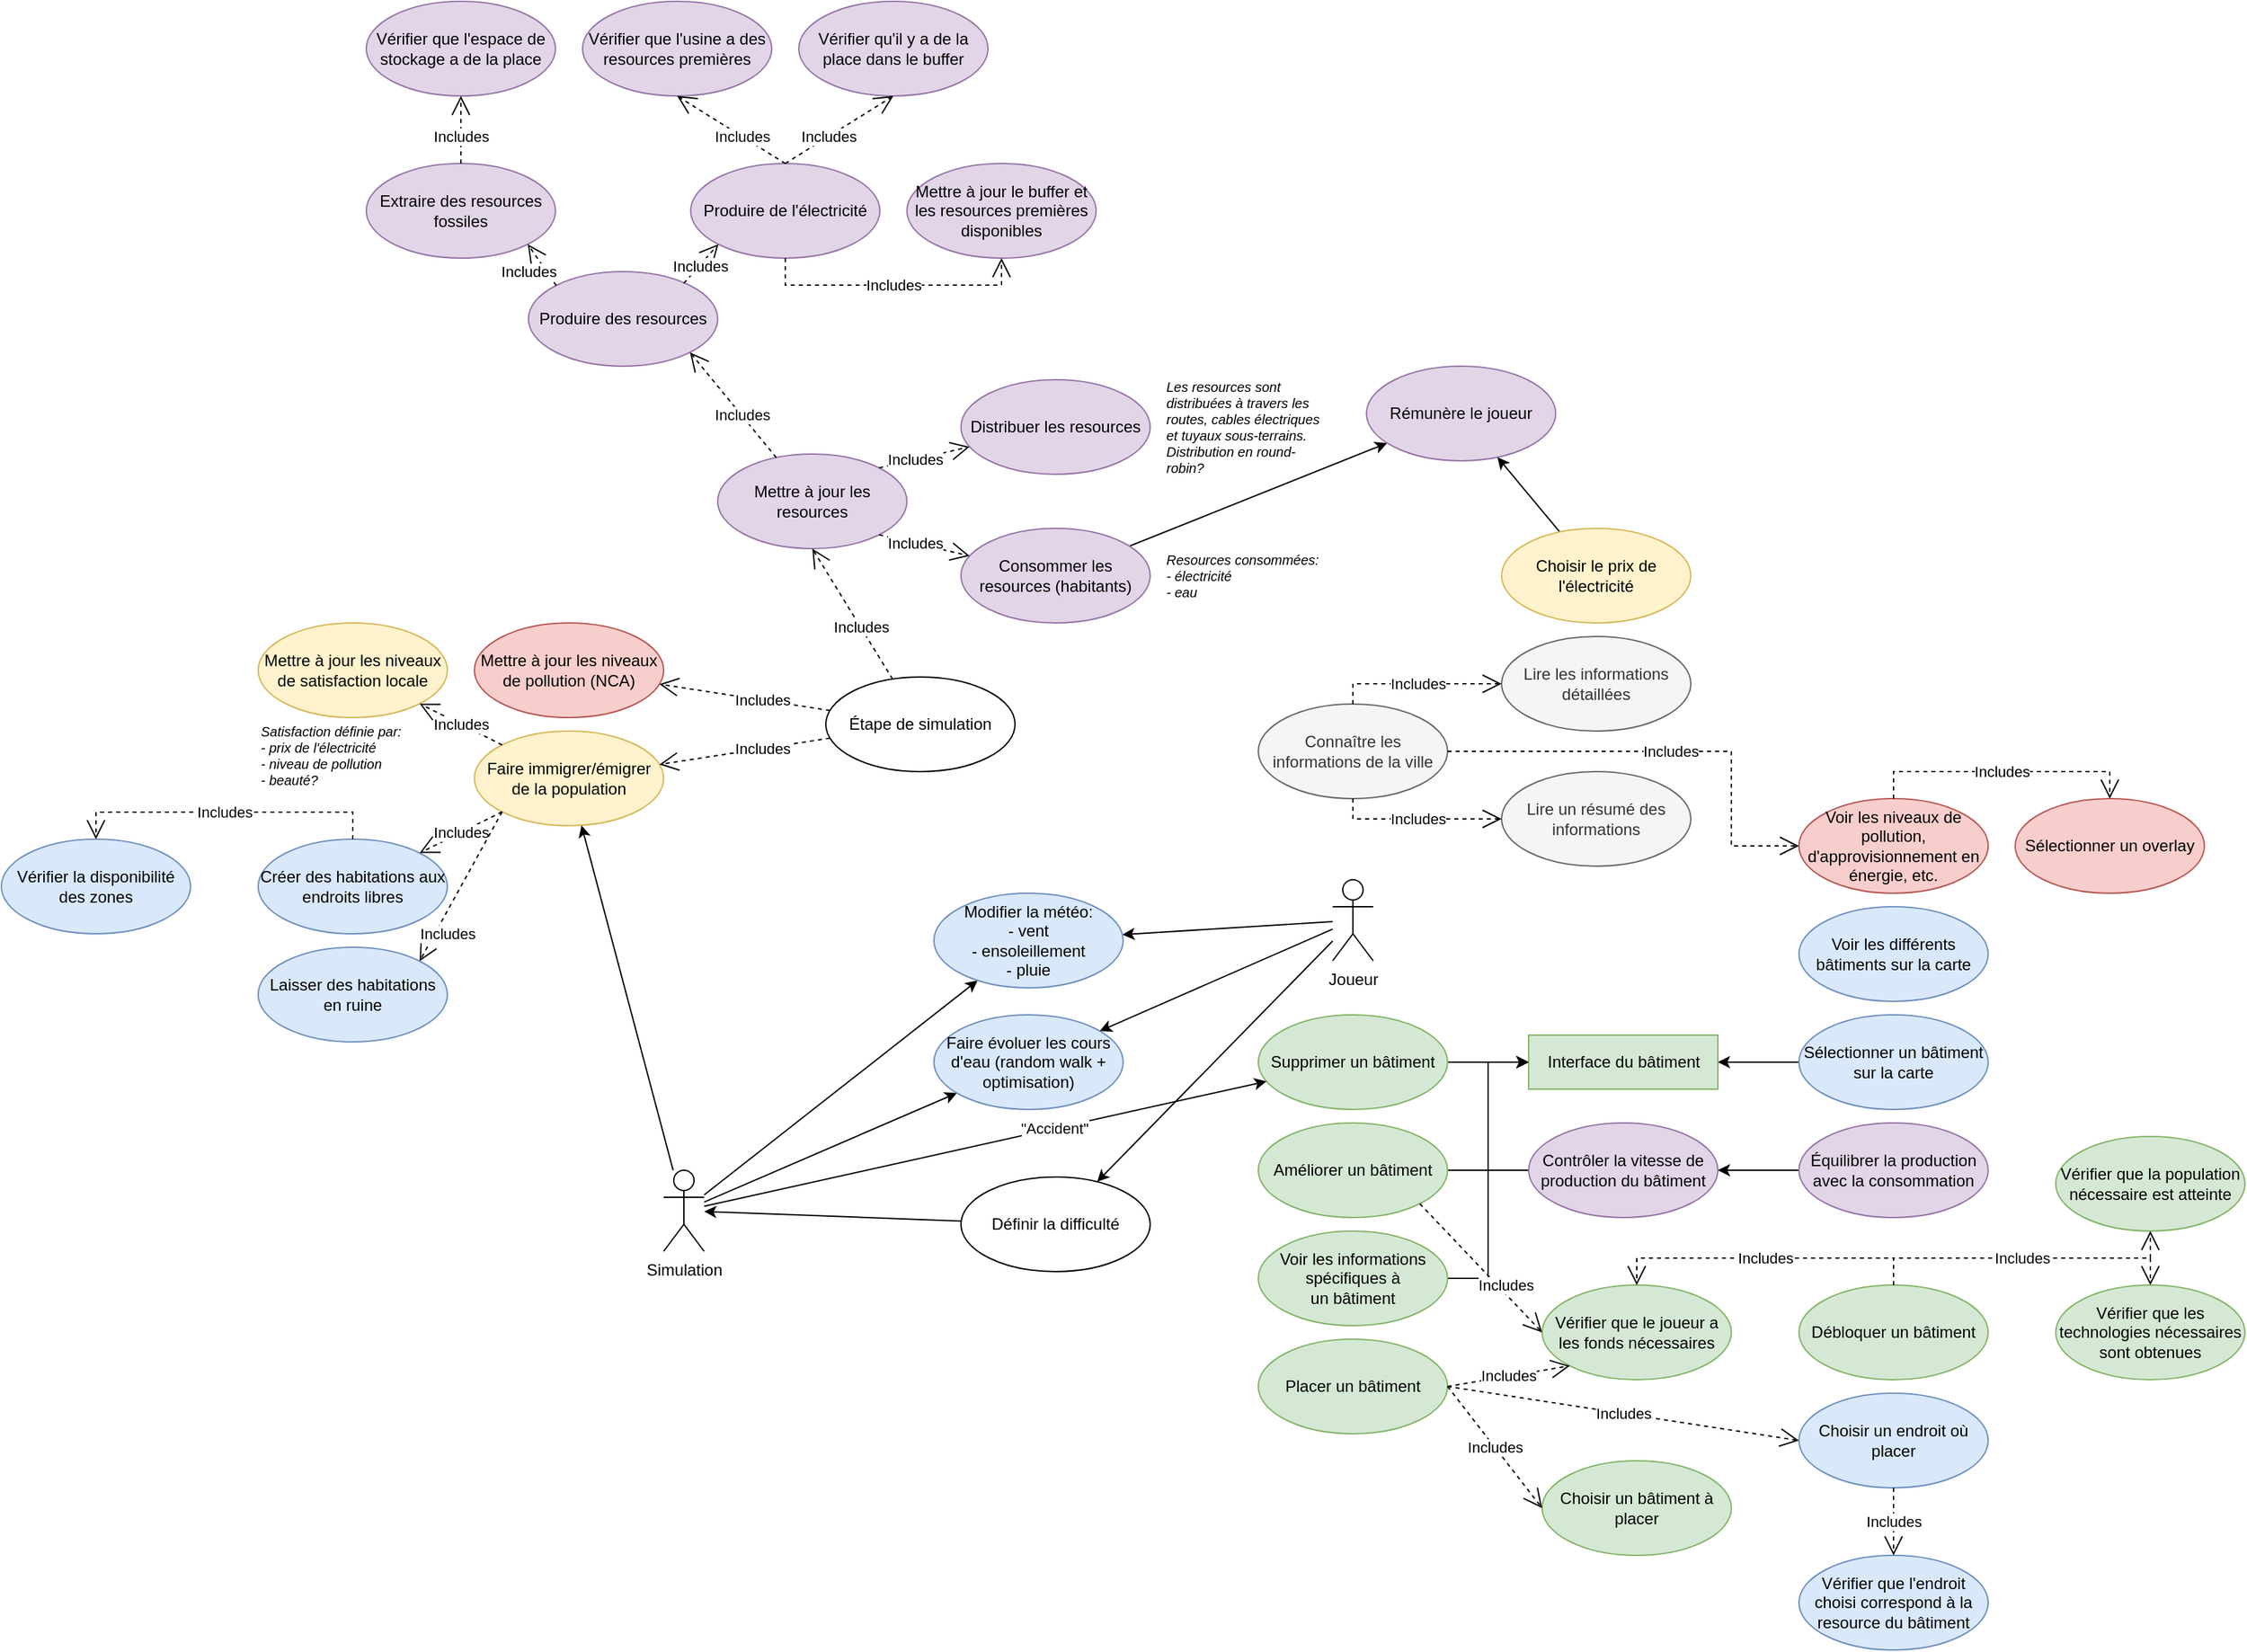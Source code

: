 <mxfile version="15.4.0" type="device"><diagram id="BKpxObA5WlxApy4LPUcu" name="Page-1"><mxGraphModel dx="2861" dy="2509" grid="1" gridSize="10" guides="1" tooltips="1" connect="1" arrows="1" fold="1" page="1" pageScale="1" pageWidth="850" pageHeight="1100" math="0" shadow="0"><root><mxCell id="0"/><mxCell id="1" parent="0"/><mxCell id="05nmFog3QC1vqwLNGTM6-89" style="edgeStyle=none;rounded=0;orthogonalLoop=1;jettySize=auto;html=1;" edge="1" parent="1" source="05nmFog3QC1vqwLNGTM6-1" target="05nmFog3QC1vqwLNGTM6-87"><mxGeometry relative="1" as="geometry"/></mxCell><mxCell id="05nmFog3QC1vqwLNGTM6-90" style="edgeStyle=none;rounded=0;orthogonalLoop=1;jettySize=auto;html=1;" edge="1" parent="1" source="05nmFog3QC1vqwLNGTM6-1" target="05nmFog3QC1vqwLNGTM6-86"><mxGeometry relative="1" as="geometry"/></mxCell><mxCell id="05nmFog3QC1vqwLNGTM6-1" value="Joueur" style="shape=umlActor;verticalLabelPosition=bottom;verticalAlign=top;html=1;" vertex="1" parent="1"><mxGeometry x="135" y="190" width="30" height="60" as="geometry"/></mxCell><mxCell id="05nmFog3QC1vqwLNGTM6-4" value="Connaître les informations de la ville" style="ellipse;whiteSpace=wrap;html=1;fillColor=#f5f5f5;strokeColor=#666666;fontColor=#333333;" vertex="1" parent="1"><mxGeometry x="80" y="60" width="140" height="70" as="geometry"/></mxCell><mxCell id="05nmFog3QC1vqwLNGTM6-5" value="Lire les informations détaillées" style="ellipse;whiteSpace=wrap;html=1;fillColor=#f5f5f5;strokeColor=#666666;fontColor=#333333;" vertex="1" parent="1"><mxGeometry x="260" y="10" width="140" height="70" as="geometry"/></mxCell><mxCell id="05nmFog3QC1vqwLNGTM6-6" value="Lire un résumé des informations" style="ellipse;whiteSpace=wrap;html=1;fillColor=#f5f5f5;strokeColor=#666666;fontColor=#333333;" vertex="1" parent="1"><mxGeometry x="260" y="110" width="140" height="70" as="geometry"/></mxCell><mxCell id="05nmFog3QC1vqwLNGTM6-7" value="Includes" style="endArrow=open;endSize=12;dashed=1;html=1;rounded=0;edgeStyle=orthogonalEdgeStyle;exitX=0.5;exitY=1;exitDx=0;exitDy=0;entryX=0;entryY=0.5;entryDx=0;entryDy=0;" edge="1" parent="1" source="05nmFog3QC1vqwLNGTM6-4" target="05nmFog3QC1vqwLNGTM6-6"><mxGeometry width="160" relative="1" as="geometry"><mxPoint x="140" y="150" as="sourcePoint"/><mxPoint x="260" y="210" as="targetPoint"/></mxGeometry></mxCell><mxCell id="05nmFog3QC1vqwLNGTM6-8" value="Includes" style="endArrow=open;endSize=12;dashed=1;html=1;rounded=0;edgeStyle=orthogonalEdgeStyle;exitX=0.5;exitY=0;exitDx=0;exitDy=0;entryX=0;entryY=0.5;entryDx=0;entryDy=0;" edge="1" parent="1" source="05nmFog3QC1vqwLNGTM6-4" target="05nmFog3QC1vqwLNGTM6-5"><mxGeometry width="160" relative="1" as="geometry"><mxPoint x="150" y="100" as="sourcePoint"/><mxPoint x="260" y="145" as="targetPoint"/><Array as="points"><mxPoint x="150" y="45"/></Array></mxGeometry></mxCell><mxCell id="05nmFog3QC1vqwLNGTM6-11" value="Placer un bâtiment" style="ellipse;whiteSpace=wrap;html=1;fillColor=#d5e8d4;strokeColor=#82b366;" vertex="1" parent="1"><mxGeometry x="80" y="530" width="140" height="70" as="geometry"/></mxCell><mxCell id="05nmFog3QC1vqwLNGTM6-15" style="edgeStyle=orthogonalEdgeStyle;rounded=0;orthogonalLoop=1;jettySize=auto;html=1;entryX=0;entryY=0.5;entryDx=0;entryDy=0;" edge="1" parent="1" source="05nmFog3QC1vqwLNGTM6-12" target="05nmFog3QC1vqwLNGTM6-14"><mxGeometry relative="1" as="geometry"><Array as="points"><mxPoint x="260" y="325"/><mxPoint x="260" y="325"/></Array></mxGeometry></mxCell><mxCell id="05nmFog3QC1vqwLNGTM6-12" value="Supprimer un bâtiment" style="ellipse;whiteSpace=wrap;html=1;fillColor=#d5e8d4;strokeColor=#82b366;" vertex="1" parent="1"><mxGeometry x="80" y="290" width="140" height="70" as="geometry"/></mxCell><mxCell id="05nmFog3QC1vqwLNGTM6-16" style="edgeStyle=orthogonalEdgeStyle;rounded=0;orthogonalLoop=1;jettySize=auto;html=1;entryX=0;entryY=0.5;entryDx=0;entryDy=0;" edge="1" parent="1" source="05nmFog3QC1vqwLNGTM6-13" target="05nmFog3QC1vqwLNGTM6-14"><mxGeometry relative="1" as="geometry"/></mxCell><mxCell id="05nmFog3QC1vqwLNGTM6-13" value="Améliorer un bâtiment" style="ellipse;whiteSpace=wrap;html=1;fillColor=#d5e8d4;strokeColor=#82b366;" vertex="1" parent="1"><mxGeometry x="80" y="370" width="140" height="70" as="geometry"/></mxCell><mxCell id="05nmFog3QC1vqwLNGTM6-14" value="Interface du bâtiment" style="html=1;fillColor=#d5e8d4;strokeColor=#82b366;" vertex="1" parent="1"><mxGeometry x="280" y="305" width="140" height="40" as="geometry"/></mxCell><mxCell id="05nmFog3QC1vqwLNGTM6-18" style="edgeStyle=orthogonalEdgeStyle;rounded=0;orthogonalLoop=1;jettySize=auto;html=1;entryX=0;entryY=0.5;entryDx=0;entryDy=0;" edge="1" parent="1" source="05nmFog3QC1vqwLNGTM6-17" target="05nmFog3QC1vqwLNGTM6-14"><mxGeometry relative="1" as="geometry"><Array as="points"><mxPoint x="250" y="485"/><mxPoint x="250" y="325"/></Array></mxGeometry></mxCell><mxCell id="05nmFog3QC1vqwLNGTM6-17" value="Voir les informations spécifiques à&lt;br&gt;un bâtiment" style="ellipse;whiteSpace=wrap;html=1;fillColor=#d5e8d4;strokeColor=#82b366;" vertex="1" parent="1"><mxGeometry x="80" y="450" width="140" height="70" as="geometry"/></mxCell><mxCell id="05nmFog3QC1vqwLNGTM6-19" value="Vérifier que le joueur a les fonds nécessaires" style="ellipse;whiteSpace=wrap;html=1;fillColor=#d5e8d4;strokeColor=#82b366;" vertex="1" parent="1"><mxGeometry x="290" y="490" width="140" height="70" as="geometry"/></mxCell><mxCell id="05nmFog3QC1vqwLNGTM6-20" value="Includes" style="endArrow=open;endSize=12;dashed=1;html=1;rounded=0;exitX=1;exitY=1;exitDx=0;exitDy=0;entryX=0;entryY=0.5;entryDx=0;entryDy=0;" edge="1" parent="1" source="05nmFog3QC1vqwLNGTM6-13" target="05nmFog3QC1vqwLNGTM6-19"><mxGeometry x="0.333" y="4" width="160" relative="1" as="geometry"><mxPoint x="340" y="320" as="sourcePoint"/><mxPoint x="500" y="320" as="targetPoint"/><mxPoint as="offset"/></mxGeometry></mxCell><mxCell id="05nmFog3QC1vqwLNGTM6-21" value="Includes" style="endArrow=open;endSize=12;dashed=1;html=1;rounded=0;exitX=1;exitY=0.5;exitDx=0;exitDy=0;entryX=0;entryY=1;entryDx=0;entryDy=0;" edge="1" parent="1" source="05nmFog3QC1vqwLNGTM6-11" target="05nmFog3QC1vqwLNGTM6-19"><mxGeometry width="160" relative="1" as="geometry"><mxPoint x="209.666" y="390.336" as="sourcePoint"/><mxPoint x="360" y="290" as="targetPoint"/></mxGeometry></mxCell><mxCell id="05nmFog3QC1vqwLNGTM6-23" value="Choisir un bâtiment à placer" style="ellipse;whiteSpace=wrap;html=1;fillColor=#d5e8d4;strokeColor=#82b366;" vertex="1" parent="1"><mxGeometry x="290" y="620" width="140" height="70" as="geometry"/></mxCell><mxCell id="05nmFog3QC1vqwLNGTM6-43" value="" style="edgeStyle=elbowEdgeStyle;rounded=0;orthogonalLoop=1;jettySize=auto;elbow=vertical;html=1;" edge="1" parent="1" source="05nmFog3QC1vqwLNGTM6-24" target="05nmFog3QC1vqwLNGTM6-14"><mxGeometry relative="1" as="geometry"/></mxCell><mxCell id="05nmFog3QC1vqwLNGTM6-24" value="Sélectionner un bâtiment sur la carte" style="ellipse;whiteSpace=wrap;html=1;fillColor=#dae8fc;strokeColor=#6c8ebf;" vertex="1" parent="1"><mxGeometry x="480" y="290" width="140" height="70" as="geometry"/></mxCell><mxCell id="05nmFog3QC1vqwLNGTM6-26" value="Choisir un endroit où placer" style="ellipse;whiteSpace=wrap;html=1;fillColor=#dae8fc;strokeColor=#6c8ebf;" vertex="1" parent="1"><mxGeometry x="480" y="570" width="140" height="70" as="geometry"/></mxCell><mxCell id="05nmFog3QC1vqwLNGTM6-27" value="Includes" style="endArrow=open;endSize=12;dashed=1;html=1;rounded=0;exitX=1;exitY=0.5;exitDx=0;exitDy=0;entryX=0;entryY=0.5;entryDx=0;entryDy=0;" edge="1" parent="1" source="05nmFog3QC1vqwLNGTM6-11" target="05nmFog3QC1vqwLNGTM6-23"><mxGeometry width="160" relative="1" as="geometry"><mxPoint x="230" y="575" as="sourcePoint"/><mxPoint x="350.334" y="469.664" as="targetPoint"/></mxGeometry></mxCell><mxCell id="05nmFog3QC1vqwLNGTM6-28" value="Includes" style="endArrow=open;endSize=12;dashed=1;html=1;rounded=0;exitX=1;exitY=0.5;exitDx=0;exitDy=0;entryX=0;entryY=0.5;entryDx=0;entryDy=0;" edge="1" parent="1" source="05nmFog3QC1vqwLNGTM6-11" target="05nmFog3QC1vqwLNGTM6-26"><mxGeometry width="160" relative="1" as="geometry"><mxPoint x="240" y="585" as="sourcePoint"/><mxPoint x="360.334" y="479.664" as="targetPoint"/></mxGeometry></mxCell><mxCell id="05nmFog3QC1vqwLNGTM6-30" value="Voir les différents bâtiments sur la carte" style="ellipse;whiteSpace=wrap;html=1;fillColor=#dae8fc;strokeColor=#6c8ebf;" vertex="1" parent="1"><mxGeometry x="480" y="210" width="140" height="70" as="geometry"/></mxCell><mxCell id="05nmFog3QC1vqwLNGTM6-31" value="Voir les niveaux de pollution, d'approvisionnement en énergie, etc." style="ellipse;whiteSpace=wrap;html=1;fillColor=#f8cecc;strokeColor=#b85450;" vertex="1" parent="1"><mxGeometry x="480" y="130" width="140" height="70" as="geometry"/></mxCell><mxCell id="05nmFog3QC1vqwLNGTM6-32" value="Sélectionner un overlay" style="ellipse;whiteSpace=wrap;html=1;fillColor=#f8cecc;strokeColor=#b85450;" vertex="1" parent="1"><mxGeometry x="640" y="130" width="140" height="70" as="geometry"/></mxCell><mxCell id="05nmFog3QC1vqwLNGTM6-34" value="Includes" style="endArrow=open;endSize=12;dashed=1;html=1;rounded=0;exitX=0.5;exitY=0;exitDx=0;exitDy=0;edgeStyle=elbowEdgeStyle;elbow=vertical;entryX=0.5;entryY=0;entryDx=0;entryDy=0;" edge="1" parent="1" source="05nmFog3QC1vqwLNGTM6-31" target="05nmFog3QC1vqwLNGTM6-32"><mxGeometry width="160" relative="1" as="geometry"><mxPoint x="570" y="60" as="sourcePoint"/><mxPoint x="730" y="60" as="targetPoint"/><Array as="points"><mxPoint x="640" y="110"/></Array></mxGeometry></mxCell><mxCell id="05nmFog3QC1vqwLNGTM6-88" style="edgeStyle=none;rounded=0;orthogonalLoop=1;jettySize=auto;html=1;" edge="1" parent="1" source="05nmFog3QC1vqwLNGTM6-36" target="05nmFog3QC1vqwLNGTM6-87"><mxGeometry relative="1" as="geometry"/></mxCell><mxCell id="05nmFog3QC1vqwLNGTM6-91" style="edgeStyle=none;rounded=0;orthogonalLoop=1;jettySize=auto;html=1;" edge="1" parent="1" source="05nmFog3QC1vqwLNGTM6-36" target="05nmFog3QC1vqwLNGTM6-86"><mxGeometry relative="1" as="geometry"/></mxCell><mxCell id="05nmFog3QC1vqwLNGTM6-104" style="edgeStyle=none;rounded=0;orthogonalLoop=1;jettySize=auto;html=1;strokeColor=#030101;" edge="1" parent="1" source="05nmFog3QC1vqwLNGTM6-36" target="05nmFog3QC1vqwLNGTM6-12"><mxGeometry relative="1" as="geometry"/></mxCell><mxCell id="05nmFog3QC1vqwLNGTM6-105" value="&quot;Accident&quot;" style="edgeLabel;html=1;align=center;verticalAlign=middle;resizable=0;points=[];" vertex="1" connectable="0" parent="05nmFog3QC1vqwLNGTM6-104"><mxGeometry x="0.243" relative="1" as="geometry"><mxPoint as="offset"/></mxGeometry></mxCell><mxCell id="05nmFog3QC1vqwLNGTM6-36" value="Simulation" style="shape=umlActor;verticalLabelPosition=bottom;verticalAlign=top;html=1;" vertex="1" parent="1"><mxGeometry x="-360" y="405" width="30" height="60" as="geometry"/></mxCell><mxCell id="05nmFog3QC1vqwLNGTM6-39" value="Mettre à jour les niveaux de pollution (NCA)" style="ellipse;whiteSpace=wrap;html=1;fillColor=#f8cecc;strokeColor=#b85450;" vertex="1" parent="1"><mxGeometry x="-500" width="140" height="70" as="geometry"/></mxCell><mxCell id="05nmFog3QC1vqwLNGTM6-40" value="Mettre à jour les niveaux de satisfaction locale" style="ellipse;whiteSpace=wrap;html=1;fillColor=#fff2cc;strokeColor=#d6b656;" vertex="1" parent="1"><mxGeometry x="-660" width="140" height="70" as="geometry"/></mxCell><mxCell id="05nmFog3QC1vqwLNGTM6-41" value="Faire immigrer/émigrer de la population" style="ellipse;whiteSpace=wrap;html=1;fillColor=#fff2cc;strokeColor=#d6b656;" vertex="1" parent="1"><mxGeometry x="-500" y="80" width="140" height="70" as="geometry"/></mxCell><mxCell id="05nmFog3QC1vqwLNGTM6-44" value="Créer des habitations aux endroits libres" style="ellipse;whiteSpace=wrap;html=1;fillColor=#dae8fc;strokeColor=#6c8ebf;" vertex="1" parent="1"><mxGeometry x="-660" y="160" width="140" height="70" as="geometry"/></mxCell><mxCell id="05nmFog3QC1vqwLNGTM6-45" value="Includes" style="endArrow=open;endSize=12;dashed=1;html=1;rounded=0;exitX=0;exitY=1;exitDx=0;exitDy=0;entryX=1;entryY=0;entryDx=0;entryDy=0;" edge="1" parent="1" source="05nmFog3QC1vqwLNGTM6-41" target="05nmFog3QC1vqwLNGTM6-44"><mxGeometry width="160" relative="1" as="geometry"><mxPoint x="-530.0" y="270" as="sourcePoint"/><mxPoint x="-270.0" y="310" as="targetPoint"/></mxGeometry></mxCell><mxCell id="05nmFog3QC1vqwLNGTM6-46" value="Includes" style="endArrow=open;endSize=12;dashed=1;html=1;rounded=0;exitX=0;exitY=0;exitDx=0;exitDy=0;entryX=1;entryY=1;entryDx=0;entryDy=0;" edge="1" parent="1" source="05nmFog3QC1vqwLNGTM6-41" target="05nmFog3QC1vqwLNGTM6-40"><mxGeometry width="160" relative="1" as="geometry"><mxPoint x="-580.0" y="270" as="sourcePoint"/><mxPoint x="-320.0" y="310" as="targetPoint"/></mxGeometry></mxCell><mxCell id="05nmFog3QC1vqwLNGTM6-47" value="Laisser des habitations en ruine" style="ellipse;whiteSpace=wrap;html=1;fillColor=#dae8fc;strokeColor=#6c8ebf;" vertex="1" parent="1"><mxGeometry x="-660" y="240" width="140" height="70" as="geometry"/></mxCell><mxCell id="05nmFog3QC1vqwLNGTM6-48" value="Includes" style="endArrow=open;endSize=12;dashed=1;html=1;rounded=0;exitX=0;exitY=1;exitDx=0;exitDy=0;entryX=1;entryY=0;entryDx=0;entryDy=0;" edge="1" parent="1" source="05nmFog3QC1vqwLNGTM6-41" target="05nmFog3QC1vqwLNGTM6-47"><mxGeometry x="0.562" y="8" width="160" relative="1" as="geometry"><mxPoint x="-469.497" y="149.749" as="sourcePoint"/><mxPoint x="-530.503" y="180.251" as="targetPoint"/><mxPoint as="offset"/></mxGeometry></mxCell><mxCell id="05nmFog3QC1vqwLNGTM6-49" value="Vérifier que l'endroit choisi correspond à la resource du bâtiment" style="ellipse;whiteSpace=wrap;html=1;fillColor=#dae8fc;strokeColor=#6c8ebf;" vertex="1" parent="1"><mxGeometry x="480" y="690" width="140" height="70" as="geometry"/></mxCell><mxCell id="05nmFog3QC1vqwLNGTM6-50" value="Includes" style="endArrow=open;endSize=12;dashed=1;html=1;rounded=0;exitX=0.5;exitY=1;exitDx=0;exitDy=0;entryX=0.5;entryY=0;entryDx=0;entryDy=0;" edge="1" parent="1" source="05nmFog3QC1vqwLNGTM6-26" target="05nmFog3QC1vqwLNGTM6-49"><mxGeometry width="160" relative="1" as="geometry"><mxPoint x="230.0" y="640" as="sourcePoint"/><mxPoint x="490.0" y="680" as="targetPoint"/></mxGeometry></mxCell><mxCell id="05nmFog3QC1vqwLNGTM6-51" value="&lt;div style=&quot;font-size: 10px&quot;&gt;&lt;i&gt;&lt;font style=&quot;font-size: 10px&quot;&gt;Satisfaction définie par:&lt;/font&gt;&lt;/i&gt;&lt;/div&gt;&lt;div style=&quot;font-size: 10px&quot;&gt;&lt;span&gt;&lt;i&gt;&lt;font style=&quot;font-size: 10px&quot;&gt;- prix de l'électricité&lt;/font&gt;&lt;/i&gt;&lt;/span&gt;&lt;/div&gt;&lt;div style=&quot;font-size: 10px&quot;&gt;&lt;span&gt;&lt;i&gt;&lt;font style=&quot;font-size: 10px&quot;&gt;- niveau de pollution&lt;/font&gt;&lt;/i&gt;&lt;/span&gt;&lt;/div&gt;&lt;div style=&quot;font-size: 10px&quot;&gt;&lt;i&gt;&lt;font style=&quot;font-size: 10px&quot;&gt;- beauté?&lt;/font&gt;&lt;/i&gt;&lt;/div&gt;" style="text;html=1;strokeColor=none;fillColor=none;align=left;verticalAlign=middle;whiteSpace=wrap;rounded=0;" vertex="1" parent="1"><mxGeometry x="-660" y="70" width="120" height="55" as="geometry"/></mxCell><mxCell id="05nmFog3QC1vqwLNGTM6-52" value="Produire des resources" style="ellipse;whiteSpace=wrap;html=1;fillColor=#e1d5e7;strokeColor=#9673a6;" vertex="1" parent="1"><mxGeometry x="-460" y="-260" width="140" height="70" as="geometry"/></mxCell><mxCell id="05nmFog3QC1vqwLNGTM6-53" value="Extraire des resources fossiles" style="ellipse;whiteSpace=wrap;html=1;fillColor=#e1d5e7;strokeColor=#9673a6;" vertex="1" parent="1"><mxGeometry x="-580" y="-340" width="140" height="70" as="geometry"/></mxCell><mxCell id="05nmFog3QC1vqwLNGTM6-54" value="Includes" style="endArrow=open;endSize=12;dashed=1;html=1;rounded=0;exitX=0;exitY=0;exitDx=0;exitDy=0;entryX=1;entryY=1;entryDx=0;entryDy=0;" edge="1" parent="1" source="05nmFog3QC1vqwLNGTM6-52" target="05nmFog3QC1vqwLNGTM6-53"><mxGeometry x="0.099" y="11" width="160" relative="1" as="geometry"><mxPoint x="-479.997" y="-209.749" as="sourcePoint"/><mxPoint x="-541.003" y="-240.251" as="targetPoint"/><mxPoint as="offset"/></mxGeometry></mxCell><mxCell id="05nmFog3QC1vqwLNGTM6-55" value="Vérifier que l'espace de stockage a de la place" style="ellipse;whiteSpace=wrap;html=1;fillColor=#e1d5e7;strokeColor=#9673a6;" vertex="1" parent="1"><mxGeometry x="-580" y="-460" width="140" height="70" as="geometry"/></mxCell><mxCell id="05nmFog3QC1vqwLNGTM6-56" value="Includes" style="endArrow=open;endSize=12;dashed=1;html=1;rounded=0;exitX=0.5;exitY=0;exitDx=0;exitDy=0;entryX=0.5;entryY=1;entryDx=0;entryDy=0;" edge="1" parent="1" source="05nmFog3QC1vqwLNGTM6-53" target="05nmFog3QC1vqwLNGTM6-55"><mxGeometry x="-0.2" width="160" relative="1" as="geometry"><mxPoint x="-358.997" y="-389.999" as="sourcePoint"/><mxPoint x="-380.003" y="-420.501" as="targetPoint"/><mxPoint as="offset"/></mxGeometry></mxCell><mxCell id="05nmFog3QC1vqwLNGTM6-57" value="Produire de l'électricité" style="ellipse;whiteSpace=wrap;html=1;fillColor=#e1d5e7;strokeColor=#9673a6;" vertex="1" parent="1"><mxGeometry x="-340" y="-340" width="140" height="70" as="geometry"/></mxCell><mxCell id="05nmFog3QC1vqwLNGTM6-58" value="Includes" style="endArrow=open;endSize=12;dashed=1;html=1;rounded=0;exitX=0.821;exitY=0.124;exitDx=0;exitDy=0;entryX=0;entryY=1;entryDx=0;entryDy=0;exitPerimeter=0;" edge="1" parent="1" source="05nmFog3QC1vqwLNGTM6-52" target="05nmFog3QC1vqwLNGTM6-57"><mxGeometry x="-0.088" width="160" relative="1" as="geometry"><mxPoint x="-268.997" y="-229.499" as="sourcePoint"/><mxPoint x="-290.003" y="-260.001" as="targetPoint"/><mxPoint as="offset"/></mxGeometry></mxCell><mxCell id="05nmFog3QC1vqwLNGTM6-59" value="Vérifier qu'il y a de la place dans le buffer" style="ellipse;whiteSpace=wrap;html=1;fillColor=#e1d5e7;strokeColor=#9673a6;" vertex="1" parent="1"><mxGeometry x="-260" y="-460" width="140" height="70" as="geometry"/></mxCell><mxCell id="05nmFog3QC1vqwLNGTM6-60" value="Includes" style="endArrow=open;endSize=12;dashed=1;html=1;rounded=0;exitX=0.5;exitY=0;exitDx=0;exitDy=0;entryX=0.5;entryY=1;entryDx=0;entryDy=0;" edge="1" parent="1" source="05nmFog3QC1vqwLNGTM6-57" target="05nmFog3QC1vqwLNGTM6-59"><mxGeometry x="-0.2" width="160" relative="1" as="geometry"><mxPoint x="-500" y="-330" as="sourcePoint"/><mxPoint x="-500" y="-380" as="targetPoint"/><mxPoint as="offset"/></mxGeometry></mxCell><mxCell id="05nmFog3QC1vqwLNGTM6-61" value="Vérifier que l'usine a des resources premières" style="ellipse;whiteSpace=wrap;html=1;fillColor=#e1d5e7;strokeColor=#9673a6;" vertex="1" parent="1"><mxGeometry x="-420" y="-460" width="140" height="70" as="geometry"/></mxCell><mxCell id="05nmFog3QC1vqwLNGTM6-62" value="Includes" style="endArrow=open;endSize=12;dashed=1;html=1;rounded=0;entryX=0.5;entryY=1;entryDx=0;entryDy=0;exitX=0.5;exitY=0;exitDx=0;exitDy=0;" edge="1" parent="1" source="05nmFog3QC1vqwLNGTM6-57" target="05nmFog3QC1vqwLNGTM6-61"><mxGeometry x="-0.2" width="160" relative="1" as="geometry"><mxPoint x="-290" y="-340" as="sourcePoint"/><mxPoint x="-180" y="-380" as="targetPoint"/><mxPoint as="offset"/></mxGeometry></mxCell><mxCell id="05nmFog3QC1vqwLNGTM6-63" value="Mettre à jour le buffer et les resources premières disponibles" style="ellipse;whiteSpace=wrap;html=1;fillColor=#e1d5e7;strokeColor=#9673a6;" vertex="1" parent="1"><mxGeometry x="-180" y="-340" width="140" height="70" as="geometry"/></mxCell><mxCell id="05nmFog3QC1vqwLNGTM6-64" value="Mettre à jour les resources" style="ellipse;whiteSpace=wrap;html=1;fillColor=#e1d5e7;strokeColor=#9673a6;" vertex="1" parent="1"><mxGeometry x="-320" y="-125" width="140" height="70" as="geometry"/></mxCell><mxCell id="05nmFog3QC1vqwLNGTM6-65" value="Includes" style="endArrow=open;endSize=12;dashed=1;html=1;rounded=0;entryX=1;entryY=1;entryDx=0;entryDy=0;" edge="1" parent="1" source="05nmFog3QC1vqwLNGTM6-64" target="05nmFog3QC1vqwLNGTM6-52"><mxGeometry x="-0.2" width="160" relative="1" as="geometry"><mxPoint x="-220" y="-170" as="sourcePoint"/><mxPoint x="-300" y="-220" as="targetPoint"/><mxPoint as="offset"/></mxGeometry></mxCell><mxCell id="05nmFog3QC1vqwLNGTM6-67" value="Includes" style="endArrow=open;endSize=12;dashed=1;html=1;rounded=0;exitX=0.5;exitY=1;exitDx=0;exitDy=0;edgeStyle=elbowEdgeStyle;elbow=vertical;entryX=0.5;entryY=1;entryDx=0;entryDy=0;" edge="1" parent="1" source="05nmFog3QC1vqwLNGTM6-57" target="05nmFog3QC1vqwLNGTM6-63"><mxGeometry width="160" relative="1" as="geometry"><mxPoint x="-260" y="-215" as="sourcePoint"/><mxPoint x="-100" y="-215" as="targetPoint"/><Array as="points"><mxPoint x="-160" y="-250"/><mxPoint x="-170" y="-235"/></Array></mxGeometry></mxCell><mxCell id="05nmFog3QC1vqwLNGTM6-68" value="Distribuer les resources" style="ellipse;whiteSpace=wrap;html=1;fillColor=#e1d5e7;strokeColor=#9673a6;" vertex="1" parent="1"><mxGeometry x="-140" y="-180" width="140" height="70" as="geometry"/></mxCell><mxCell id="05nmFog3QC1vqwLNGTM6-69" value="Includes" style="endArrow=open;endSize=12;dashed=1;html=1;rounded=0;exitX=1;exitY=0;exitDx=0;exitDy=0;" edge="1" parent="1" source="05nmFog3QC1vqwLNGTM6-64" target="05nmFog3QC1vqwLNGTM6-68"><mxGeometry x="-0.2" width="160" relative="1" as="geometry"><mxPoint x="-200" y="-170" as="sourcePoint"/><mxPoint x="-120" y="-220" as="targetPoint"/><mxPoint as="offset"/></mxGeometry></mxCell><mxCell id="05nmFog3QC1vqwLNGTM6-108" style="edgeStyle=none;rounded=0;orthogonalLoop=1;jettySize=auto;html=1;strokeColor=#030101;" edge="1" parent="1" source="05nmFog3QC1vqwLNGTM6-70" target="05nmFog3QC1vqwLNGTM6-107"><mxGeometry relative="1" as="geometry"/></mxCell><mxCell id="05nmFog3QC1vqwLNGTM6-70" value="Consommer les resources (habitants)" style="ellipse;whiteSpace=wrap;html=1;fillColor=#e1d5e7;strokeColor=#9673a6;" vertex="1" parent="1"><mxGeometry x="-140" y="-70" width="140" height="70" as="geometry"/></mxCell><mxCell id="05nmFog3QC1vqwLNGTM6-71" value="Includes" style="endArrow=open;endSize=12;dashed=1;html=1;rounded=0;exitX=1;exitY=1;exitDx=0;exitDy=0;" edge="1" parent="1" source="05nmFog3QC1vqwLNGTM6-64" target="05nmFog3QC1vqwLNGTM6-70"><mxGeometry x="-0.2" width="160" relative="1" as="geometry"><mxPoint x="-190.0" y="-135" as="sourcePoint"/><mxPoint x="-130.0" y="-135" as="targetPoint"/><mxPoint as="offset"/></mxGeometry></mxCell><mxCell id="05nmFog3QC1vqwLNGTM6-72" value="&lt;div style=&quot;font-size: 10px&quot;&gt;&lt;i&gt;Les resources sont distribuées à travers les routes, cables électriques et tuyaux sous-terrains. Distribution en round-robin?&lt;/i&gt;&lt;/div&gt;" style="text;html=1;strokeColor=none;fillColor=none;align=left;verticalAlign=middle;whiteSpace=wrap;rounded=0;" vertex="1" parent="1"><mxGeometry x="10" y="-180" width="120" height="70" as="geometry"/></mxCell><mxCell id="05nmFog3QC1vqwLNGTM6-73" value="&lt;div style=&quot;font-size: 10px&quot;&gt;&lt;i&gt;Resources consommées:&lt;/i&gt;&lt;/div&gt;&lt;div style=&quot;font-size: 10px&quot;&gt;&lt;i&gt;- électricité&lt;/i&gt;&lt;/div&gt;&lt;div style=&quot;font-size: 10px&quot;&gt;&lt;i&gt;- eau&lt;/i&gt;&lt;/div&gt;" style="text;html=1;strokeColor=none;fillColor=none;align=left;verticalAlign=middle;whiteSpace=wrap;rounded=0;" vertex="1" parent="1"><mxGeometry x="10" y="-70" width="120" height="70" as="geometry"/></mxCell><mxCell id="05nmFog3QC1vqwLNGTM6-76" value="Étape de simulation" style="ellipse;whiteSpace=wrap;html=1;" vertex="1" parent="1"><mxGeometry x="-240" y="40" width="140" height="70" as="geometry"/></mxCell><mxCell id="05nmFog3QC1vqwLNGTM6-77" value="Includes" style="endArrow=open;endSize=12;dashed=1;html=1;rounded=0;entryX=0.5;entryY=1;entryDx=0;entryDy=0;" edge="1" parent="1" source="05nmFog3QC1vqwLNGTM6-76" target="05nmFog3QC1vqwLNGTM6-64"><mxGeometry x="-0.2" width="160" relative="1" as="geometry"><mxPoint x="-216.136" y="47.883" as="sourcePoint"/><mxPoint x="-280.003" y="-30.001" as="targetPoint"/><mxPoint as="offset"/></mxGeometry></mxCell><mxCell id="05nmFog3QC1vqwLNGTM6-78" value="Includes" style="endArrow=open;endSize=12;dashed=1;html=1;rounded=0;" edge="1" parent="1" source="05nmFog3QC1vqwLNGTM6-76" target="05nmFog3QC1vqwLNGTM6-39"><mxGeometry x="-0.2" width="160" relative="1" as="geometry"><mxPoint x="-246.136" y="157.883" as="sourcePoint"/><mxPoint x="-310.003" y="79.999" as="targetPoint"/><mxPoint as="offset"/></mxGeometry></mxCell><mxCell id="05nmFog3QC1vqwLNGTM6-79" value="Includes" style="endArrow=open;endSize=12;dashed=1;html=1;rounded=0;" edge="1" parent="1" source="05nmFog3QC1vqwLNGTM6-76" target="05nmFog3QC1vqwLNGTM6-41"><mxGeometry x="-0.2" width="160" relative="1" as="geometry"><mxPoint x="-238.066" y="240.003" as="sourcePoint"/><mxPoint x="-301.933" y="162.119" as="targetPoint"/><mxPoint as="offset"/></mxGeometry></mxCell><mxCell id="05nmFog3QC1vqwLNGTM6-80" value="Définir la difficulté" style="ellipse;whiteSpace=wrap;html=1;" vertex="1" parent="1"><mxGeometry x="-140" y="410" width="140" height="70" as="geometry"/></mxCell><mxCell id="05nmFog3QC1vqwLNGTM6-82" value="" style="endArrow=classic;html=1;rounded=0;elbow=vertical;" edge="1" parent="1" source="05nmFog3QC1vqwLNGTM6-1" target="05nmFog3QC1vqwLNGTM6-80"><mxGeometry width="50" height="50" relative="1" as="geometry"><mxPoint x="60" y="280" as="sourcePoint"/><mxPoint x="-120" y="270" as="targetPoint"/></mxGeometry></mxCell><mxCell id="05nmFog3QC1vqwLNGTM6-83" value="" style="endArrow=classic;html=1;rounded=0;elbow=vertical;" edge="1" parent="1" source="05nmFog3QC1vqwLNGTM6-80" target="05nmFog3QC1vqwLNGTM6-36"><mxGeometry width="50" height="50" relative="1" as="geometry"><mxPoint x="-127.92" y="391.45" as="sourcePoint"/><mxPoint x="-212.083" y="439.998" as="targetPoint"/></mxGeometry></mxCell><mxCell id="05nmFog3QC1vqwLNGTM6-85" style="edgeStyle=none;rounded=0;orthogonalLoop=1;jettySize=auto;html=1;" edge="1" parent="1" source="05nmFog3QC1vqwLNGTM6-36" target="05nmFog3QC1vqwLNGTM6-41"><mxGeometry relative="1" as="geometry"><mxPoint x="-378.584" y="320.264" as="sourcePoint"/></mxGeometry></mxCell><mxCell id="05nmFog3QC1vqwLNGTM6-86" value="Modifier la météo:&lt;br&gt;- vent&lt;br&gt;- ensoleillement&lt;br&gt;- pluie" style="ellipse;whiteSpace=wrap;html=1;fillColor=#dae8fc;strokeColor=#6c8ebf;" vertex="1" parent="1"><mxGeometry x="-160" y="200" width="140" height="70" as="geometry"/></mxCell><mxCell id="05nmFog3QC1vqwLNGTM6-87" value="Faire évoluer les cours d'eau (random walk + optimisation)" style="ellipse;whiteSpace=wrap;html=1;fillColor=#dae8fc;strokeColor=#6c8ebf;" vertex="1" parent="1"><mxGeometry x="-160" y="290" width="140" height="70" as="geometry"/></mxCell><mxCell id="05nmFog3QC1vqwLNGTM6-92" value="Vérifier la disponibilité des zones" style="ellipse;whiteSpace=wrap;html=1;fillColor=#dae8fc;strokeColor=#6c8ebf;" vertex="1" parent="1"><mxGeometry x="-850" y="160" width="140" height="70" as="geometry"/></mxCell><mxCell id="05nmFog3QC1vqwLNGTM6-94" value="Includes" style="endArrow=open;endSize=12;dashed=1;html=1;rounded=0;exitX=0.5;exitY=0;exitDx=0;exitDy=0;edgeStyle=elbowEdgeStyle;elbow=vertical;entryX=0.5;entryY=0;entryDx=0;entryDy=0;" edge="1" parent="1" source="05nmFog3QC1vqwLNGTM6-44" target="05nmFog3QC1vqwLNGTM6-92"><mxGeometry width="160" relative="1" as="geometry"><mxPoint x="-800" y="150" as="sourcePoint"/><mxPoint x="-640" y="150" as="targetPoint"/><Array as="points"><mxPoint x="-650" y="140"/><mxPoint x="-710" y="130"/></Array></mxGeometry></mxCell><mxCell id="05nmFog3QC1vqwLNGTM6-96" style="edgeStyle=elbowEdgeStyle;rounded=0;orthogonalLoop=1;jettySize=auto;html=1;entryX=0;entryY=0.5;entryDx=0;entryDy=0;" edge="1" parent="1" source="05nmFog3QC1vqwLNGTM6-95" target="05nmFog3QC1vqwLNGTM6-14"><mxGeometry relative="1" as="geometry"><Array as="points"><mxPoint x="250" y="348"/></Array></mxGeometry></mxCell><mxCell id="05nmFog3QC1vqwLNGTM6-95" value="Contrôler la vitesse de production du bâtiment" style="ellipse;whiteSpace=wrap;html=1;fillColor=#e1d5e7;strokeColor=#9673a6;" vertex="1" parent="1"><mxGeometry x="280" y="370" width="140" height="70" as="geometry"/></mxCell><mxCell id="05nmFog3QC1vqwLNGTM6-97" value="Includes" style="endArrow=open;endSize=12;dashed=1;html=1;rounded=0;edgeStyle=orthogonalEdgeStyle;" edge="1" parent="1" source="05nmFog3QC1vqwLNGTM6-4" target="05nmFog3QC1vqwLNGTM6-31"><mxGeometry width="160" relative="1" as="geometry"><mxPoint x="160" y="140" as="sourcePoint"/><mxPoint x="270" y="155" as="targetPoint"/><Array as="points"><mxPoint x="430" y="95"/><mxPoint x="430" y="165"/></Array></mxGeometry></mxCell><mxCell id="05nmFog3QC1vqwLNGTM6-99" style="edgeStyle=elbowEdgeStyle;rounded=0;orthogonalLoop=1;jettySize=auto;html=1;" edge="1" parent="1" source="05nmFog3QC1vqwLNGTM6-98" target="05nmFog3QC1vqwLNGTM6-95"><mxGeometry relative="1" as="geometry"/></mxCell><mxCell id="05nmFog3QC1vqwLNGTM6-98" value="Équilibrer la production avec la consommation" style="ellipse;whiteSpace=wrap;html=1;fillColor=#e1d5e7;strokeColor=#9673a6;" vertex="1" parent="1"><mxGeometry x="480" y="370" width="140" height="70" as="geometry"/></mxCell><mxCell id="05nmFog3QC1vqwLNGTM6-101" value="Débloquer un bâtiment" style="ellipse;whiteSpace=wrap;html=1;fillColor=#d5e8d4;strokeColor=#82b366;" vertex="1" parent="1"><mxGeometry x="480" y="490" width="140" height="70" as="geometry"/></mxCell><mxCell id="05nmFog3QC1vqwLNGTM6-103" value="Includes" style="endArrow=open;endSize=12;dashed=1;html=1;rounded=0;edgeStyle=elbowEdgeStyle;elbow=vertical;entryX=0.5;entryY=0;entryDx=0;entryDy=0;exitX=0.5;exitY=0;exitDx=0;exitDy=0;" edge="1" parent="1" source="05nmFog3QC1vqwLNGTM6-101" target="05nmFog3QC1vqwLNGTM6-19"><mxGeometry width="160" relative="1" as="geometry"><mxPoint x="550" y="490" as="sourcePoint"/><mxPoint x="720" y="480" as="targetPoint"/><Array as="points"><mxPoint x="490" y="470"/><mxPoint x="470" y="450"/><mxPoint x="650" y="460"/></Array></mxGeometry></mxCell><mxCell id="05nmFog3QC1vqwLNGTM6-106" value="Vérifier que les technologies nécessaires sont obtenues" style="ellipse;whiteSpace=wrap;html=1;fillColor=#d5e8d4;strokeColor=#82b366;" vertex="1" parent="1"><mxGeometry x="670" y="490" width="140" height="70" as="geometry"/></mxCell><mxCell id="05nmFog3QC1vqwLNGTM6-107" value="Rémunère le joueur" style="ellipse;whiteSpace=wrap;html=1;fillColor=#e1d5e7;strokeColor=#9673a6;" vertex="1" parent="1"><mxGeometry x="160" y="-190" width="140" height="70" as="geometry"/></mxCell><mxCell id="05nmFog3QC1vqwLNGTM6-109" value="Includes" style="endArrow=open;endSize=12;dashed=1;html=1;rounded=0;edgeStyle=elbowEdgeStyle;elbow=vertical;entryX=0.5;entryY=0;entryDx=0;entryDy=0;exitX=0.5;exitY=0;exitDx=0;exitDy=0;" edge="1" parent="1" source="05nmFog3QC1vqwLNGTM6-101" target="05nmFog3QC1vqwLNGTM6-106"><mxGeometry width="160" relative="1" as="geometry"><mxPoint x="560" y="500" as="sourcePoint"/><mxPoint x="370" y="500" as="targetPoint"/><Array as="points"><mxPoint x="620" y="470"/><mxPoint x="500" y="480"/><mxPoint x="480" y="460"/><mxPoint x="660" y="470"/></Array></mxGeometry></mxCell><mxCell id="05nmFog3QC1vqwLNGTM6-110" value="Vérifier que la population nécessaire est atteinte" style="ellipse;whiteSpace=wrap;html=1;fillColor=#d5e8d4;strokeColor=#82b366;" vertex="1" parent="1"><mxGeometry x="670" y="380" width="140" height="70" as="geometry"/></mxCell><mxCell id="05nmFog3QC1vqwLNGTM6-111" value="Includes" style="endArrow=open;endSize=12;dashed=1;html=1;rounded=0;edgeStyle=elbowEdgeStyle;elbow=vertical;entryX=0.5;entryY=1;entryDx=0;entryDy=0;exitX=0.5;exitY=0;exitDx=0;exitDy=0;" edge="1" parent="1" source="05nmFog3QC1vqwLNGTM6-101" target="05nmFog3QC1vqwLNGTM6-110"><mxGeometry width="160" relative="1" as="geometry"><mxPoint x="560" y="500" as="sourcePoint"/><mxPoint x="750" y="500" as="targetPoint"/><Array as="points"><mxPoint x="600" y="470"/><mxPoint x="630" y="480"/><mxPoint x="510" y="490"/><mxPoint x="490" y="470"/><mxPoint x="670" y="480"/></Array></mxGeometry></mxCell><mxCell id="05nmFog3QC1vqwLNGTM6-113" style="edgeStyle=none;rounded=0;orthogonalLoop=1;jettySize=auto;html=1;strokeColor=#030101;" edge="1" parent="1" source="05nmFog3QC1vqwLNGTM6-112" target="05nmFog3QC1vqwLNGTM6-107"><mxGeometry relative="1" as="geometry"/></mxCell><mxCell id="05nmFog3QC1vqwLNGTM6-112" value="Choisir le prix de l'électricité" style="ellipse;whiteSpace=wrap;html=1;fillColor=#fff2cc;strokeColor=#d6b656;" vertex="1" parent="1"><mxGeometry x="260" y="-70" width="140" height="70" as="geometry"/></mxCell></root></mxGraphModel></diagram></mxfile>